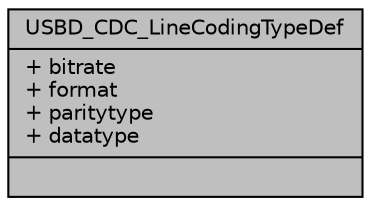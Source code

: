 digraph "USBD_CDC_LineCodingTypeDef"
{
  edge [fontname="Helvetica",fontsize="10",labelfontname="Helvetica",labelfontsize="10"];
  node [fontname="Helvetica",fontsize="10",shape=record];
  Node1 [label="{USBD_CDC_LineCodingTypeDef\n|+ bitrate\l+ format\l+ paritytype\l+ datatype\l|}",height=0.2,width=0.4,color="black", fillcolor="grey75", style="filled", fontcolor="black"];
}
